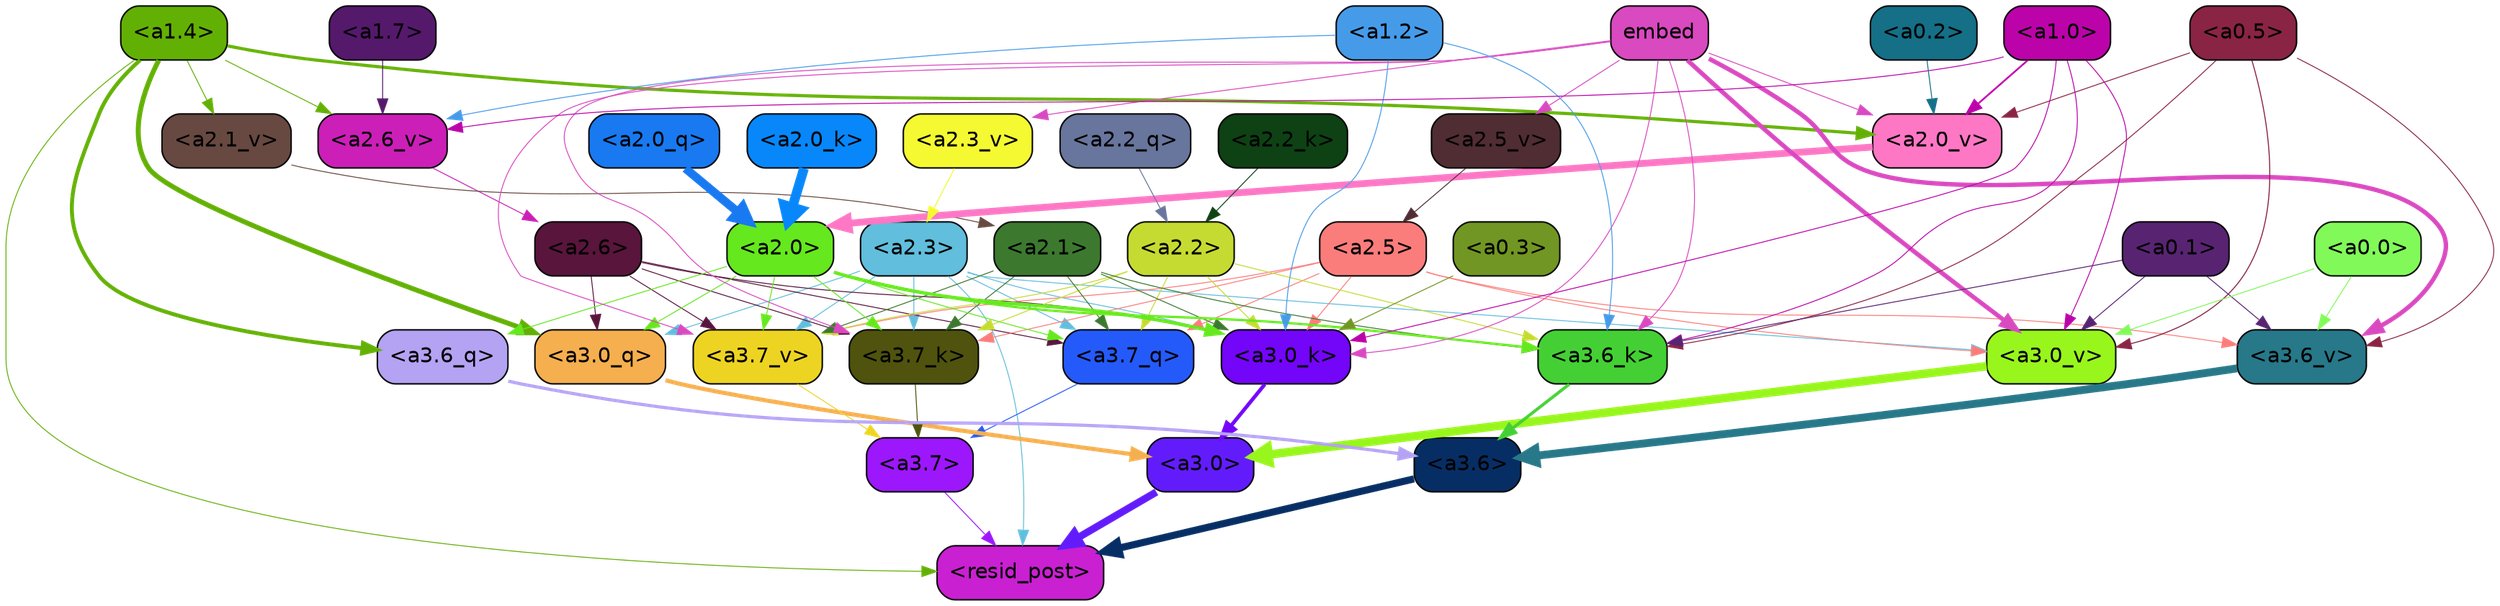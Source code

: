 strict digraph "" {
	graph [bgcolor=transparent,
		layout=dot,
		overlap=false,
		splines=true
	];
	"<a3.7>"	[color=black,
		fillcolor="#9c17fb",
		fontname=Helvetica,
		shape=box,
		style="filled, rounded"];
	"<resid_post>"	[color=black,
		fillcolor="#c920d1",
		fontname=Helvetica,
		shape=box,
		style="filled, rounded"];
	"<a3.7>" -> "<resid_post>"	[color="#9c17fb",
		penwidth=0.6];
	"<a3.6>"	[color=black,
		fillcolor="#072e64",
		fontname=Helvetica,
		shape=box,
		style="filled, rounded"];
	"<a3.6>" -> "<resid_post>"	[color="#072e64",
		penwidth=4.753257989883423];
	"<a3.0>"	[color=black,
		fillcolor="#621cfb",
		fontname=Helvetica,
		shape=box,
		style="filled, rounded"];
	"<a3.0>" -> "<resid_post>"	[color="#621cfb",
		penwidth=4.90053927898407];
	"<a2.3>"	[color=black,
		fillcolor="#61bedc",
		fontname=Helvetica,
		shape=box,
		style="filled, rounded"];
	"<a2.3>" -> "<resid_post>"	[color="#61bedc",
		penwidth=0.6];
	"<a3.7_q>"	[color=black,
		fillcolor="#255afa",
		fontname=Helvetica,
		shape=box,
		style="filled, rounded"];
	"<a2.3>" -> "<a3.7_q>"	[color="#61bedc",
		penwidth=0.6];
	"<a3.0_q>"	[color=black,
		fillcolor="#f5af4f",
		fontname=Helvetica,
		shape=box,
		style="filled, rounded"];
	"<a2.3>" -> "<a3.0_q>"	[color="#61bedc",
		penwidth=0.6];
	"<a3.7_k>"	[color=black,
		fillcolor="#4f530e",
		fontname=Helvetica,
		shape=box,
		style="filled, rounded"];
	"<a2.3>" -> "<a3.7_k>"	[color="#61bedc",
		penwidth=0.6];
	"<a3.0_k>"	[color=black,
		fillcolor="#7305f8",
		fontname=Helvetica,
		shape=box,
		style="filled, rounded"];
	"<a2.3>" -> "<a3.0_k>"	[color="#61bedc",
		penwidth=0.6];
	"<a3.7_v>"	[color=black,
		fillcolor="#eed422",
		fontname=Helvetica,
		shape=box,
		style="filled, rounded"];
	"<a2.3>" -> "<a3.7_v>"	[color="#61bedc",
		penwidth=0.6];
	"<a3.0_v>"	[color=black,
		fillcolor="#98f61c",
		fontname=Helvetica,
		shape=box,
		style="filled, rounded"];
	"<a2.3>" -> "<a3.0_v>"	[color="#61bedc",
		penwidth=0.6];
	"<a1.4>"	[color=black,
		fillcolor="#63b005",
		fontname=Helvetica,
		shape=box,
		style="filled, rounded"];
	"<a1.4>" -> "<resid_post>"	[color="#63b005",
		penwidth=0.6];
	"<a3.6_q>"	[color=black,
		fillcolor="#b4a2f3",
		fontname=Helvetica,
		shape=box,
		style="filled, rounded"];
	"<a1.4>" -> "<a3.6_q>"	[color="#63b005",
		penwidth=2.6043437719345093];
	"<a1.4>" -> "<a3.0_q>"	[color="#63b005",
		penwidth=3.2779015004634857];
	"<a2.6_v>"	[color=black,
		fillcolor="#cb1fb8",
		fontname=Helvetica,
		shape=box,
		style="filled, rounded"];
	"<a1.4>" -> "<a2.6_v>"	[color="#63b005",
		penwidth=0.6];
	"<a2.1_v>"	[color=black,
		fillcolor="#674941",
		fontname=Helvetica,
		shape=box,
		style="filled, rounded"];
	"<a1.4>" -> "<a2.1_v>"	[color="#63b005",
		penwidth=0.6];
	"<a2.0_v>"	[color=black,
		fillcolor="#fd77c5",
		fontname=Helvetica,
		shape=box,
		style="filled, rounded"];
	"<a1.4>" -> "<a2.0_v>"	[color="#63b005",
		penwidth=2.089712530374527];
	"<a3.7_q>" -> "<a3.7>"	[color="#255afa",
		penwidth=0.6];
	"<a3.6_q>" -> "<a3.6>"	[color="#b4a2f3",
		penwidth=2.091020345687866];
	"<a3.0_q>" -> "<a3.0>"	[color="#f5af4f",
		penwidth=2.7421876192092896];
	"<a3.7_k>" -> "<a3.7>"	[color="#4f530e",
		penwidth=0.6];
	"<a3.6_k>"	[color=black,
		fillcolor="#44d034",
		fontname=Helvetica,
		shape=box,
		style="filled, rounded"];
	"<a3.6_k>" -> "<a3.6>"	[color="#44d034",
		penwidth=2.048597991466522];
	"<a3.0_k>" -> "<a3.0>"	[color="#7305f8",
		penwidth=2.476402521133423];
	"<a3.7_v>" -> "<a3.7>"	[color="#eed422",
		penwidth=0.6];
	"<a3.6_v>"	[color=black,
		fillcolor="#277889",
		fontname=Helvetica,
		shape=box,
		style="filled, rounded"];
	"<a3.6_v>" -> "<a3.6>"	[color="#277889",
		penwidth=5.2550448179244995];
	"<a3.0_v>" -> "<a3.0>"	[color="#98f61c",
		penwidth=5.652270674705505];
	"<a2.6>"	[color=black,
		fillcolor="#59153c",
		fontname=Helvetica,
		shape=box,
		style="filled, rounded"];
	"<a2.6>" -> "<a3.7_q>"	[color="#59153c",
		penwidth=0.6];
	"<a2.6>" -> "<a3.0_q>"	[color="#59153c",
		penwidth=0.6];
	"<a2.6>" -> "<a3.7_k>"	[color="#59153c",
		penwidth=0.6];
	"<a2.6>" -> "<a3.0_k>"	[color="#59153c",
		penwidth=0.6];
	"<a2.6>" -> "<a3.7_v>"	[color="#59153c",
		penwidth=0.6];
	"<a2.5>"	[color=black,
		fillcolor="#fb7d7b",
		fontname=Helvetica,
		shape=box,
		style="filled, rounded"];
	"<a2.5>" -> "<a3.7_q>"	[color="#fb7d7b",
		penwidth=0.6];
	"<a2.5>" -> "<a3.7_k>"	[color="#fb7d7b",
		penwidth=0.6];
	"<a2.5>" -> "<a3.0_k>"	[color="#fb7d7b",
		penwidth=0.6];
	"<a2.5>" -> "<a3.7_v>"	[color="#fb7d7b",
		penwidth=0.6];
	"<a2.5>" -> "<a3.6_v>"	[color="#fb7d7b",
		penwidth=0.6];
	"<a2.5>" -> "<a3.0_v>"	[color="#fb7d7b",
		penwidth=0.6];
	"<a2.2>"	[color=black,
		fillcolor="#c6db31",
		fontname=Helvetica,
		shape=box,
		style="filled, rounded"];
	"<a2.2>" -> "<a3.7_q>"	[color="#c6db31",
		penwidth=0.6];
	"<a2.2>" -> "<a3.7_k>"	[color="#c6db31",
		penwidth=0.6];
	"<a2.2>" -> "<a3.6_k>"	[color="#c6db31",
		penwidth=0.6];
	"<a2.2>" -> "<a3.0_k>"	[color="#c6db31",
		penwidth=0.6];
	"<a2.2>" -> "<a3.7_v>"	[color="#c6db31",
		penwidth=0.6];
	"<a2.1>"	[color=black,
		fillcolor="#3c792f",
		fontname=Helvetica,
		shape=box,
		style="filled, rounded"];
	"<a2.1>" -> "<a3.7_q>"	[color="#3c792f",
		penwidth=0.6];
	"<a2.1>" -> "<a3.7_k>"	[color="#3c792f",
		penwidth=0.6];
	"<a2.1>" -> "<a3.6_k>"	[color="#3c792f",
		penwidth=0.6];
	"<a2.1>" -> "<a3.0_k>"	[color="#3c792f",
		penwidth=0.6];
	"<a2.1>" -> "<a3.7_v>"	[color="#3c792f",
		penwidth=0.6];
	"<a2.0>"	[color=black,
		fillcolor="#65e81d",
		fontname=Helvetica,
		shape=box,
		style="filled, rounded"];
	"<a2.0>" -> "<a3.7_q>"	[color="#65e81d",
		penwidth=0.6];
	"<a2.0>" -> "<a3.6_q>"	[color="#65e81d",
		penwidth=0.6];
	"<a2.0>" -> "<a3.0_q>"	[color="#65e81d",
		penwidth=0.6];
	"<a2.0>" -> "<a3.7_k>"	[color="#65e81d",
		penwidth=0.6];
	"<a2.0>" -> "<a3.6_k>"	[color="#65e81d",
		penwidth=1.5290023684501648];
	"<a2.0>" -> "<a3.0_k>"	[color="#65e81d",
		penwidth=2.2551413774490356];
	"<a2.0>" -> "<a3.7_v>"	[color="#65e81d",
		penwidth=0.6];
	embed	[color=black,
		fillcolor="#d949c0",
		fontname=Helvetica,
		shape=box,
		style="filled, rounded"];
	embed -> "<a3.7_k>"	[color="#d949c0",
		penwidth=0.6];
	embed -> "<a3.6_k>"	[color="#d949c0",
		penwidth=0.6];
	embed -> "<a3.0_k>"	[color="#d949c0",
		penwidth=0.6];
	embed -> "<a3.7_v>"	[color="#d949c0",
		penwidth=0.6];
	embed -> "<a3.6_v>"	[color="#d949c0",
		penwidth=2.9556376338005066];
	embed -> "<a3.0_v>"	[color="#d949c0",
		penwidth=2.972973108291626];
	"<a2.5_v>"	[color=black,
		fillcolor="#4f2d33",
		fontname=Helvetica,
		shape=box,
		style="filled, rounded"];
	embed -> "<a2.5_v>"	[color="#d949c0",
		penwidth=0.6];
	"<a2.3_v>"	[color=black,
		fillcolor="#f5f931",
		fontname=Helvetica,
		shape=box,
		style="filled, rounded"];
	embed -> "<a2.3_v>"	[color="#d949c0",
		penwidth=0.6];
	embed -> "<a2.0_v>"	[color="#d949c0",
		penwidth=0.6];
	"<a1.2>"	[color=black,
		fillcolor="#469be9",
		fontname=Helvetica,
		shape=box,
		style="filled, rounded"];
	"<a1.2>" -> "<a3.6_k>"	[color="#469be9",
		penwidth=0.6];
	"<a1.2>" -> "<a3.0_k>"	[color="#469be9",
		penwidth=0.6];
	"<a1.2>" -> "<a2.6_v>"	[color="#469be9",
		penwidth=0.6];
	"<a1.0>"	[color=black,
		fillcolor="#bb03a9",
		fontname=Helvetica,
		shape=box,
		style="filled, rounded"];
	"<a1.0>" -> "<a3.6_k>"	[color="#bb03a9",
		penwidth=0.6];
	"<a1.0>" -> "<a3.0_k>"	[color="#bb03a9",
		penwidth=0.6];
	"<a1.0>" -> "<a3.0_v>"	[color="#bb03a9",
		penwidth=0.6];
	"<a1.0>" -> "<a2.6_v>"	[color="#bb03a9",
		penwidth=0.6];
	"<a1.0>" -> "<a2.0_v>"	[color="#bb03a9",
		penwidth=1.1915444135665894];
	"<a0.5>"	[color=black,
		fillcolor="#8a2444",
		fontname=Helvetica,
		shape=box,
		style="filled, rounded"];
	"<a0.5>" -> "<a3.6_k>"	[color="#8a2444",
		penwidth=0.6];
	"<a0.5>" -> "<a3.6_v>"	[color="#8a2444",
		penwidth=0.6];
	"<a0.5>" -> "<a3.0_v>"	[color="#8a2444",
		penwidth=0.6790935099124908];
	"<a0.5>" -> "<a2.0_v>"	[color="#8a2444",
		penwidth=0.6];
	"<a0.1>"	[color=black,
		fillcolor="#582472",
		fontname=Helvetica,
		shape=box,
		style="filled, rounded"];
	"<a0.1>" -> "<a3.6_k>"	[color="#582472",
		penwidth=0.6];
	"<a0.1>" -> "<a3.6_v>"	[color="#582472",
		penwidth=0.6];
	"<a0.1>" -> "<a3.0_v>"	[color="#582472",
		penwidth=0.6];
	"<a0.3>"	[color=black,
		fillcolor="#729623",
		fontname=Helvetica,
		shape=box,
		style="filled, rounded"];
	"<a0.3>" -> "<a3.0_k>"	[color="#729623",
		penwidth=0.6];
	"<a0.0>"	[color=black,
		fillcolor="#81fa59",
		fontname=Helvetica,
		shape=box,
		style="filled, rounded"];
	"<a0.0>" -> "<a3.6_v>"	[color="#81fa59",
		penwidth=0.6];
	"<a0.0>" -> "<a3.0_v>"	[color="#81fa59",
		penwidth=0.6];
	"<a2.2_q>"	[color=black,
		fillcolor="#68759c",
		fontname=Helvetica,
		shape=box,
		style="filled, rounded"];
	"<a2.2_q>" -> "<a2.2>"	[color="#68759c",
		penwidth=0.6];
	"<a2.0_q>"	[color=black,
		fillcolor="#1879f1",
		fontname=Helvetica,
		shape=box,
		style="filled, rounded"];
	"<a2.0_q>" -> "<a2.0>"	[color="#1879f1",
		penwidth=5.6763341426849365];
	"<a2.2_k>"	[color=black,
		fillcolor="#0e4114",
		fontname=Helvetica,
		shape=box,
		style="filled, rounded"];
	"<a2.2_k>" -> "<a2.2>"	[color="#0e4114",
		penwidth=0.6];
	"<a2.0_k>"	[color=black,
		fillcolor="#0787fa",
		fontname=Helvetica,
		shape=box,
		style="filled, rounded"];
	"<a2.0_k>" -> "<a2.0>"	[color="#0787fa",
		penwidth=6.450865745544434];
	"<a2.6_v>" -> "<a2.6>"	[color="#cb1fb8",
		penwidth=0.6];
	"<a2.5_v>" -> "<a2.5>"	[color="#4f2d33",
		penwidth=0.6];
	"<a2.3_v>" -> "<a2.3>"	[color="#f5f931",
		penwidth=0.6];
	"<a2.1_v>" -> "<a2.1>"	[color="#674941",
		penwidth=0.6];
	"<a2.0_v>" -> "<a2.0>"	[color="#fd77c5",
		penwidth=4.569358706474304];
	"<a1.7>"	[color=black,
		fillcolor="#55196c",
		fontname=Helvetica,
		shape=box,
		style="filled, rounded"];
	"<a1.7>" -> "<a2.6_v>"	[color="#55196c",
		penwidth=0.6];
	"<a0.2>"	[color=black,
		fillcolor="#146f87",
		fontname=Helvetica,
		shape=box,
		style="filled, rounded"];
	"<a0.2>" -> "<a2.0_v>"	[color="#146f87",
		penwidth=0.6];
}
